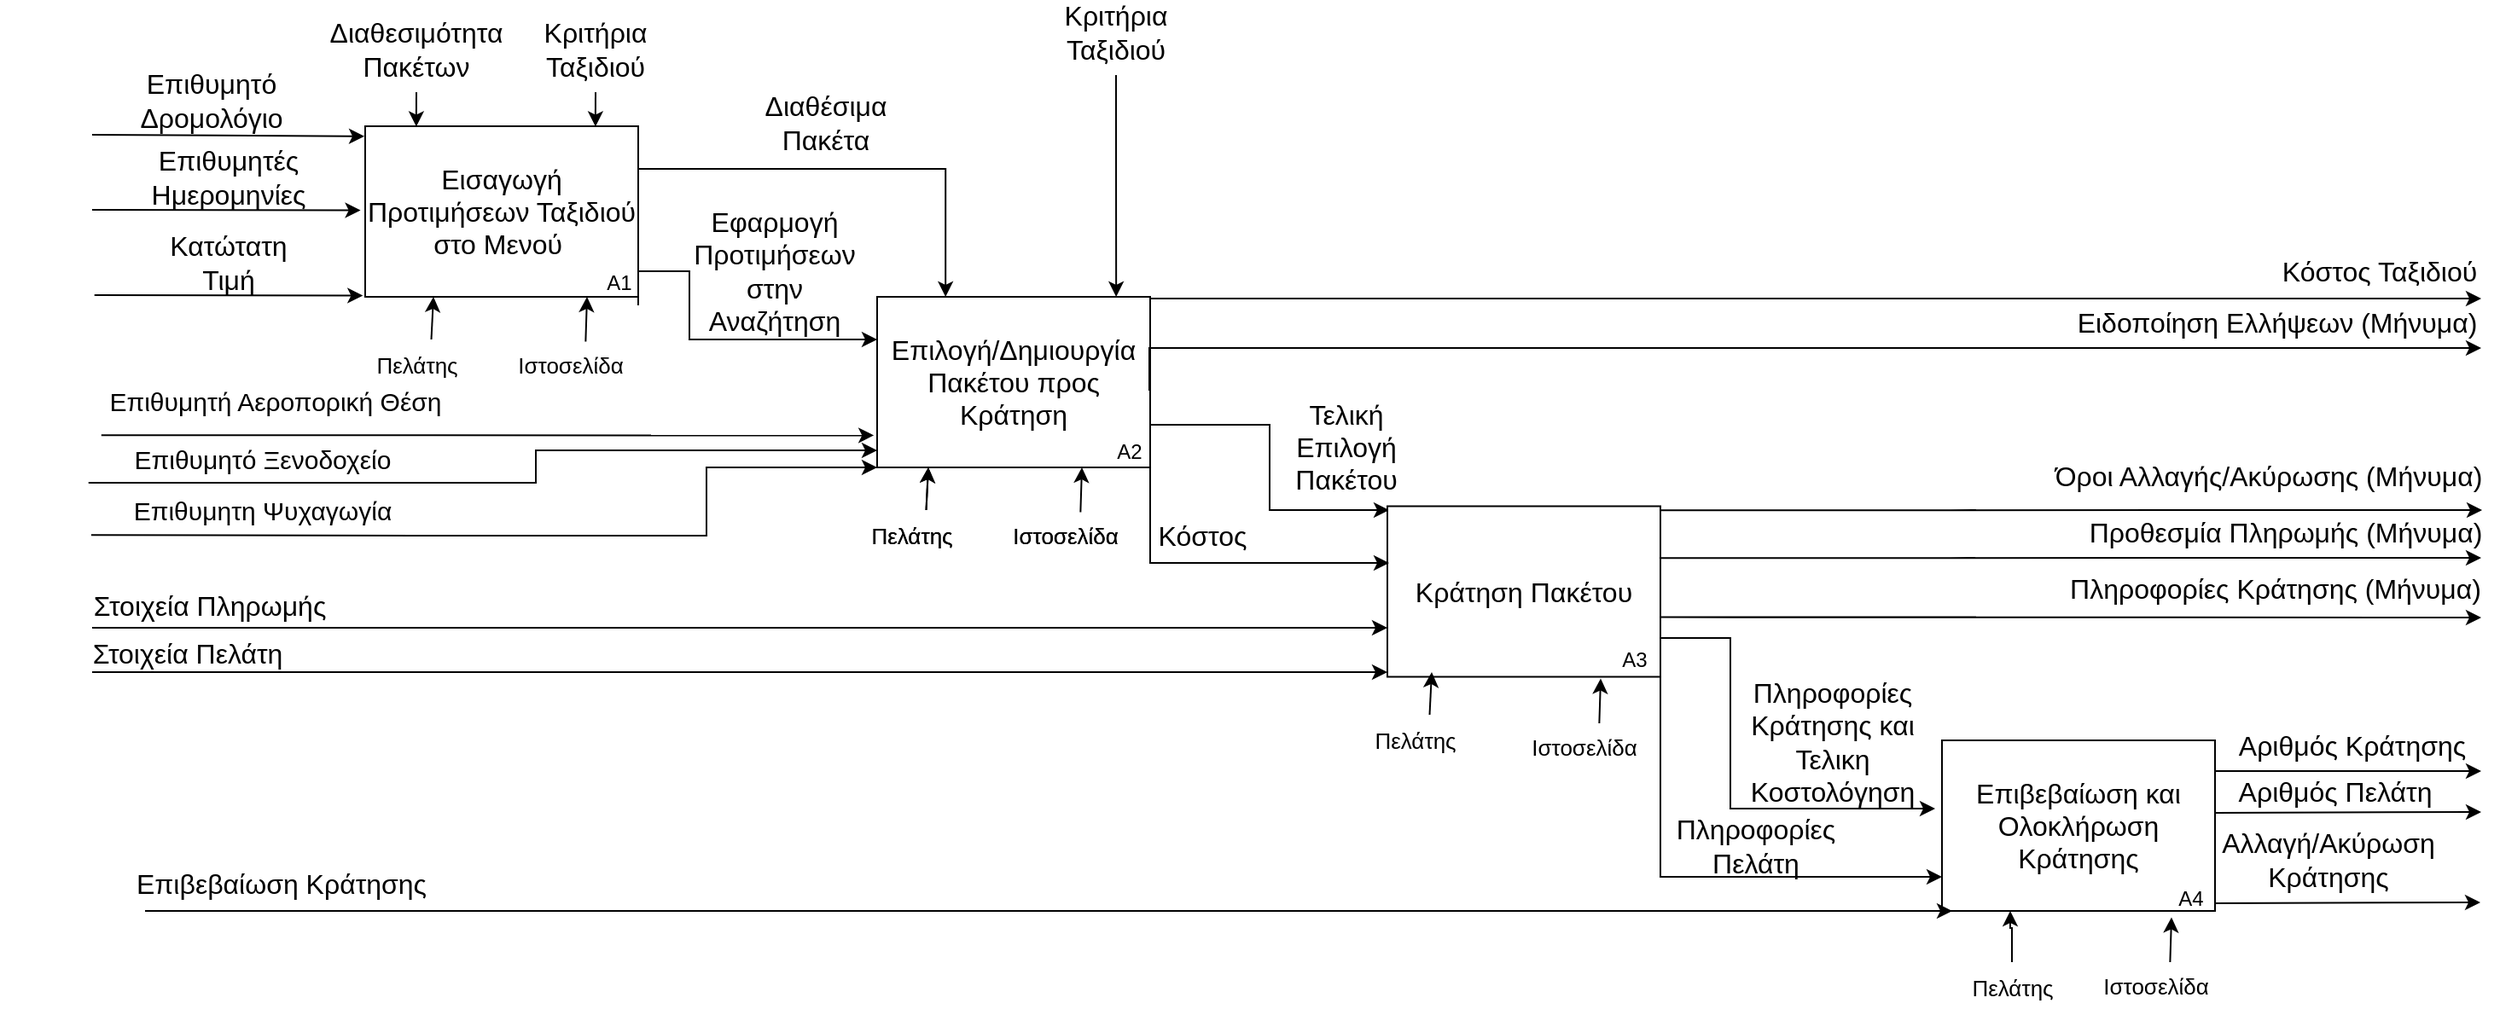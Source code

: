 <mxfile version="20.5.3" type="device"><diagram id="wiHb2MtcOKPLofZTfKe5" name="Page-1"><mxGraphModel dx="3424" dy="1253" grid="1" gridSize="10" guides="1" tooltips="1" connect="1" arrows="1" fold="1" page="1" pageScale="1" pageWidth="850" pageHeight="1100" math="0" shadow="0"><root><mxCell id="0"/><mxCell id="1" parent="0"/><mxCell id="A7c9KtGP899694b87B4e-1" value="Εισαγωγή Προτιμήσεων Ταξιδιού στο Μενού&amp;nbsp;" style="rounded=0;whiteSpace=wrap;html=1;fontSize=16;" parent="1" vertex="1"><mxGeometry x="200" y="190" width="160" height="100" as="geometry"/></mxCell><mxCell id="A7c9KtGP899694b87B4e-32" style="edgeStyle=orthogonalEdgeStyle;rounded=0;orthogonalLoop=1;jettySize=auto;html=1;fontSize=16;" parent="1" edge="1"><mxGeometry relative="1" as="geometry"><mxPoint x="799" y="484" as="targetPoint"/><Array as="points"><mxPoint x="249" y="484"/><mxPoint x="569" y="484"/></Array><mxPoint x="40" y="484" as="sourcePoint"/></mxGeometry></mxCell><mxCell id="A7c9KtGP899694b87B4e-3" value="Επιβεβαίωση και Ολοκλήρωση Κράτησης" style="rounded=0;whiteSpace=wrap;html=1;fontSize=16;" parent="1" vertex="1"><mxGeometry x="1124" y="550" width="160" height="100" as="geometry"/></mxCell><mxCell id="A7c9KtGP899694b87B4e-4" value="Επιθυμητό Δρομολόγιο&lt;br&gt;" style="text;html=1;strokeColor=none;fillColor=none;align=center;verticalAlign=middle;whiteSpace=wrap;rounded=0;fontSize=16;" parent="1" vertex="1"><mxGeometry x="80" y="160" width="60" height="30" as="geometry"/></mxCell><mxCell id="A7c9KtGP899694b87B4e-6" value="" style="endArrow=classic;html=1;rounded=0;fontSize=16;entryX=-0.003;entryY=0.059;entryDx=0;entryDy=0;entryPerimeter=0;" parent="1" target="A7c9KtGP899694b87B4e-1" edge="1"><mxGeometry width="50" height="50" relative="1" as="geometry"><mxPoint x="40" y="195" as="sourcePoint"/><mxPoint x="570" y="460" as="targetPoint"/></mxGeometry></mxCell><mxCell id="A7c9KtGP899694b87B4e-8" value="" style="endArrow=classic;html=1;rounded=0;fontSize=16;entryX=-0.017;entryY=0.493;entryDx=0;entryDy=0;entryPerimeter=0;" parent="1" target="A7c9KtGP899694b87B4e-1" edge="1"><mxGeometry width="50" height="50" relative="1" as="geometry"><mxPoint x="40" y="239" as="sourcePoint"/><mxPoint x="200" y="280" as="targetPoint"/></mxGeometry></mxCell><mxCell id="A7c9KtGP899694b87B4e-11" style="edgeStyle=orthogonalEdgeStyle;rounded=0;orthogonalLoop=1;jettySize=auto;html=1;entryX=0.187;entryY=0.002;entryDx=0;entryDy=0;fontSize=16;entryPerimeter=0;" parent="1" target="A7c9KtGP899694b87B4e-1" edge="1"><mxGeometry relative="1" as="geometry"><mxPoint x="230" y="170" as="sourcePoint"/><Array as="points"/></mxGeometry></mxCell><mxCell id="A7c9KtGP899694b87B4e-10" value="Διαθεσιμότητα&lt;br style=&quot;font-size: 16px;&quot;&gt;Πακέτων" style="text;html=1;strokeColor=none;fillColor=none;align=center;verticalAlign=middle;whiteSpace=wrap;rounded=0;fontSize=16;" parent="1" vertex="1"><mxGeometry x="200" y="130" width="60" height="30" as="geometry"/></mxCell><mxCell id="A7c9KtGP899694b87B4e-12" value="Πελάτης" style="text;html=1;align=center;verticalAlign=middle;resizable=0;points=[];autosize=1;strokeColor=none;fillColor=none;fontSize=13;" parent="1" vertex="1"><mxGeometry x="195" y="315" width="70" height="30" as="geometry"/></mxCell><mxCell id="A7c9KtGP899694b87B4e-13" value="" style="endArrow=classic;html=1;rounded=0;fontSize=16;exitX=0.625;exitY=0;exitDx=0;exitDy=0;exitPerimeter=0;entryX=0.25;entryY=1;entryDx=0;entryDy=0;" parent="1" source="A7c9KtGP899694b87B4e-12" target="A7c9KtGP899694b87B4e-1" edge="1"><mxGeometry width="50" height="50" relative="1" as="geometry"><mxPoint x="290" y="420" as="sourcePoint"/><mxPoint x="340" y="370" as="targetPoint"/></mxGeometry></mxCell><mxCell id="A7c9KtGP899694b87B4e-43" value="Ειδοποίηση Ελλήψεων (Μήνυμα)" style="text;html=1;align=center;verticalAlign=middle;resizable=0;points=[];autosize=1;strokeColor=none;fillColor=none;fontSize=16;" parent="1" vertex="1"><mxGeometry x="1190" y="290" width="260" height="30" as="geometry"/></mxCell><mxCell id="A7c9KtGP899694b87B4e-55" value="Α2" style="text;html=1;strokeColor=none;fillColor=none;align=center;verticalAlign=middle;whiteSpace=wrap;rounded=0;fontSize=12;" parent="1" vertex="1"><mxGeometry x="919" y="447.75" width="60" height="30" as="geometry"/></mxCell><mxCell id="A7c9KtGP899694b87B4e-56" value="Α1" style="text;html=1;strokeColor=none;fillColor=none;align=center;verticalAlign=middle;whiteSpace=wrap;rounded=0;fontSize=12;" parent="1" vertex="1"><mxGeometry x="319" y="267" width="60" height="30" as="geometry"/></mxCell><mxCell id="A7c9KtGP899694b87B4e-57" value="Α4" style="text;html=1;strokeColor=none;fillColor=none;align=center;verticalAlign=middle;whiteSpace=wrap;rounded=0;fontSize=12;" parent="1" vertex="1"><mxGeometry x="1240" y="628" width="60" height="30" as="geometry"/></mxCell><mxCell id="cTDa2BKCB9mY562o0Tvu-1" value="Επιθυμητές Ημερομηνίες" style="text;html=1;strokeColor=none;fillColor=none;align=center;verticalAlign=middle;whiteSpace=wrap;rounded=0;fontSize=16;" parent="1" vertex="1"><mxGeometry x="90" y="205" width="60" height="30" as="geometry"/></mxCell><mxCell id="cTDa2BKCB9mY562o0Tvu-2" value="" style="endArrow=classic;html=1;rounded=0;fontSize=16;entryX=-0.017;entryY=0.493;entryDx=0;entryDy=0;entryPerimeter=0;" parent="1" edge="1"><mxGeometry width="50" height="50" relative="1" as="geometry"><mxPoint x="41.36" y="289" as="sourcePoint"/><mxPoint x="198.64" y="289.3" as="targetPoint"/></mxGeometry></mxCell><mxCell id="cTDa2BKCB9mY562o0Tvu-3" value="Κατώτατη Τιμή" style="text;html=1;strokeColor=none;fillColor=none;align=center;verticalAlign=middle;whiteSpace=wrap;rounded=0;fontSize=16;" parent="1" vertex="1"><mxGeometry x="90" y="255" width="60" height="30" as="geometry"/></mxCell><mxCell id="cTDa2BKCB9mY562o0Tvu-4" style="edgeStyle=orthogonalEdgeStyle;rounded=0;orthogonalLoop=1;jettySize=auto;html=1;entryX=0.187;entryY=0.002;entryDx=0;entryDy=0;fontSize=16;entryPerimeter=0;" parent="1" edge="1"><mxGeometry relative="1" as="geometry"><mxPoint x="335" y="170" as="sourcePoint"/><mxPoint x="334.92" y="190.2" as="targetPoint"/><Array as="points"/></mxGeometry></mxCell><mxCell id="cTDa2BKCB9mY562o0Tvu-5" value="Κριτήρια&lt;br&gt;Ταξιδιού" style="text;html=1;strokeColor=none;fillColor=none;align=center;verticalAlign=middle;whiteSpace=wrap;rounded=0;fontSize=16;" parent="1" vertex="1"><mxGeometry x="305" y="130" width="60" height="30" as="geometry"/></mxCell><mxCell id="cTDa2BKCB9mY562o0Tvu-6" value="Ιστοσελίδα" style="text;html=1;align=center;verticalAlign=middle;resizable=0;points=[];autosize=1;strokeColor=none;fillColor=none;fontSize=13;" parent="1" vertex="1"><mxGeometry x="275" y="315" width="90" height="30" as="geometry"/></mxCell><mxCell id="cTDa2BKCB9mY562o0Tvu-7" value="" style="endArrow=classic;html=1;rounded=0;fontSize=16;exitX=0.602;exitY=0.043;exitDx=0;exitDy=0;exitPerimeter=0;entryX=0.25;entryY=1;entryDx=0;entryDy=0;" parent="1" source="cTDa2BKCB9mY562o0Tvu-6" edge="1"><mxGeometry width="50" height="50" relative="1" as="geometry"><mxPoint x="380" y="420" as="sourcePoint"/><mxPoint x="330" y="290" as="targetPoint"/></mxGeometry></mxCell><mxCell id="cTDa2BKCB9mY562o0Tvu-8" value="Επιλογή/Δημιουργία Πακέτου προς Κράτηση" style="rounded=0;whiteSpace=wrap;html=1;fontSize=16;" parent="1" vertex="1"><mxGeometry x="500" y="290" width="160" height="100" as="geometry"/></mxCell><mxCell id="cTDa2BKCB9mY562o0Tvu-9" style="edgeStyle=orthogonalEdgeStyle;rounded=0;orthogonalLoop=1;jettySize=auto;html=1;fontSize=16;" parent="1" edge="1"><mxGeometry relative="1" as="geometry"><mxPoint x="500" y="315" as="targetPoint"/><Array as="points"><mxPoint x="360" y="275"/><mxPoint x="390" y="275"/><mxPoint x="390" y="315"/></Array><mxPoint x="360" y="295" as="sourcePoint"/></mxGeometry></mxCell><mxCell id="cTDa2BKCB9mY562o0Tvu-20" value="Πελάτης" style="text;html=1;align=center;verticalAlign=middle;resizable=0;points=[];autosize=1;strokeColor=none;fillColor=none;fontSize=13;" parent="1" vertex="1"><mxGeometry x="485" y="415" width="70" height="30" as="geometry"/></mxCell><mxCell id="cTDa2BKCB9mY562o0Tvu-21" value="" style="endArrow=classic;html=1;rounded=0;fontSize=16;exitX=0.625;exitY=0;exitDx=0;exitDy=0;exitPerimeter=0;entryX=0.25;entryY=1;entryDx=0;entryDy=0;" parent="1" source="cTDa2BKCB9mY562o0Tvu-20" edge="1"><mxGeometry width="50" height="50" relative="1" as="geometry"><mxPoint x="580" y="520" as="sourcePoint"/><mxPoint x="530" y="390" as="targetPoint"/></mxGeometry></mxCell><mxCell id="cTDa2BKCB9mY562o0Tvu-22" value="Ιστοσελίδα" style="text;html=1;align=center;verticalAlign=middle;resizable=0;points=[];autosize=1;strokeColor=none;fillColor=none;fontSize=13;" parent="1" vertex="1"><mxGeometry x="565" y="415" width="90" height="30" as="geometry"/></mxCell><mxCell id="cTDa2BKCB9mY562o0Tvu-23" value="" style="endArrow=classic;html=1;rounded=0;fontSize=16;exitX=0.602;exitY=0.043;exitDx=0;exitDy=0;exitPerimeter=0;entryX=0.25;entryY=1;entryDx=0;entryDy=0;" parent="1" source="cTDa2BKCB9mY562o0Tvu-22" edge="1"><mxGeometry width="50" height="50" relative="1" as="geometry"><mxPoint x="670" y="520" as="sourcePoint"/><mxPoint x="620" y="390" as="targetPoint"/></mxGeometry></mxCell><mxCell id="cTDa2BKCB9mY562o0Tvu-24" value="Α2" style="text;html=1;strokeColor=none;fillColor=none;align=center;verticalAlign=middle;whiteSpace=wrap;rounded=0;fontSize=12;" parent="1" vertex="1"><mxGeometry x="618" y="366" width="60" height="30" as="geometry"/></mxCell><mxCell id="cTDa2BKCB9mY562o0Tvu-25" style="edgeStyle=orthogonalEdgeStyle;rounded=0;orthogonalLoop=1;jettySize=auto;html=1;fontSize=16;entryX=0;entryY=0.3;entryDx=0;entryDy=0;entryPerimeter=0;" parent="1" edge="1"><mxGeometry relative="1" as="geometry"><mxPoint x="800.0" y="415" as="targetPoint"/><Array as="points"><mxPoint x="660" y="365"/><mxPoint x="730" y="365"/><mxPoint x="730" y="415"/></Array><mxPoint x="660" y="375" as="sourcePoint"/></mxGeometry></mxCell><mxCell id="cTDa2BKCB9mY562o0Tvu-27" value="Διαθέσιμα Πακέτα" style="text;html=1;strokeColor=none;fillColor=none;align=center;verticalAlign=middle;whiteSpace=wrap;rounded=0;fontSize=16;" parent="1" vertex="1"><mxGeometry x="455" y="180" width="30" height="15" as="geometry"/></mxCell><mxCell id="cTDa2BKCB9mY562o0Tvu-29" value="" style="endArrow=classic;html=1;rounded=0;fontSize=16;" parent="1" edge="1"><mxGeometry width="50" height="50" relative="1" as="geometry"><mxPoint x="71" y="650" as="sourcePoint"/><mxPoint x="1130" y="650" as="targetPoint"/></mxGeometry></mxCell><mxCell id="cTDa2BKCB9mY562o0Tvu-30" value="Στοιχεία Πελάτη&lt;br&gt;" style="text;html=1;strokeColor=none;fillColor=none;align=center;verticalAlign=middle;whiteSpace=wrap;rounded=0;fontSize=16;" parent="1" vertex="1"><mxGeometry x="-14" y="483.75" width="220" height="30" as="geometry"/></mxCell><mxCell id="cTDa2BKCB9mY562o0Tvu-32" value="Στοιχεία Πληρωμής&lt;br&gt;" style="text;html=1;strokeColor=none;fillColor=none;align=center;verticalAlign=middle;whiteSpace=wrap;rounded=0;fontSize=16;" parent="1" vertex="1"><mxGeometry x="33.88" y="456" width="150" height="30" as="geometry"/></mxCell><mxCell id="cTDa2BKCB9mY562o0Tvu-34" value="Κόστος Ταξιδιού" style="text;html=1;align=center;verticalAlign=middle;resizable=0;points=[];autosize=1;strokeColor=none;fillColor=none;fontSize=16;" parent="1" vertex="1"><mxGeometry x="1310" y="260" width="140" height="30" as="geometry"/></mxCell><mxCell id="cTDa2BKCB9mY562o0Tvu-35" style="edgeStyle=orthogonalEdgeStyle;rounded=0;orthogonalLoop=1;jettySize=auto;html=1;fontSize=16;" parent="1" edge="1"><mxGeometry relative="1" as="geometry"><mxPoint x="1440" y="291" as="targetPoint"/><Array as="points"><mxPoint x="1100" y="291"/><mxPoint x="1100" y="291"/></Array><mxPoint x="660" y="291" as="sourcePoint"/></mxGeometry></mxCell><mxCell id="cTDa2BKCB9mY562o0Tvu-39" style="edgeStyle=orthogonalEdgeStyle;rounded=0;orthogonalLoop=1;jettySize=auto;html=1;exitX=1;exitY=0.25;exitDx=0;exitDy=0;fontSize=16;" parent="1" edge="1"><mxGeometry relative="1" as="geometry"><mxPoint x="1440" y="320" as="targetPoint"/><Array as="points"><mxPoint x="659.5" y="320"/><mxPoint x="979.5" y="320"/></Array><mxPoint x="659.5" y="345" as="sourcePoint"/></mxGeometry></mxCell><mxCell id="cTDa2BKCB9mY562o0Tvu-42" style="edgeStyle=orthogonalEdgeStyle;rounded=0;orthogonalLoop=1;jettySize=auto;html=1;fontSize=16;entryX=0.438;entryY=0;entryDx=0;entryDy=0;entryPerimeter=0;exitX=0.423;exitY=1;exitDx=0;exitDy=0;exitPerimeter=0;" parent="1" edge="1"><mxGeometry relative="1" as="geometry"><mxPoint x="639.99" y="160" as="sourcePoint"/><mxPoint x="640.08" y="290" as="targetPoint"/><Array as="points"><mxPoint x="640" y="190"/><mxPoint x="640" y="190"/></Array></mxGeometry></mxCell><mxCell id="cTDa2BKCB9mY562o0Tvu-46" value="Προθεσμία Πληρωμής (Μήνυμα)" style="text;html=1;align=center;verticalAlign=middle;resizable=0;points=[];autosize=1;strokeColor=none;fillColor=none;fontSize=16;" parent="1" vertex="1"><mxGeometry x="1200" y="412.75" width="250" height="30" as="geometry"/></mxCell><mxCell id="cTDa2BKCB9mY562o0Tvu-52" value="Κριτήρια&lt;br&gt;Ταξιδιού" style="text;html=1;strokeColor=none;fillColor=none;align=center;verticalAlign=middle;whiteSpace=wrap;rounded=0;fontSize=16;" parent="1" vertex="1"><mxGeometry x="610" y="120" width="60" height="30" as="geometry"/></mxCell><mxCell id="cTDa2BKCB9mY562o0Tvu-79" value="&lt;span style=&quot;font-size: 15px;&quot;&gt;Επιθυμητή Αεροπορική Θέση&lt;/span&gt;" style="text;html=1;strokeColor=none;fillColor=none;align=center;verticalAlign=middle;whiteSpace=wrap;rounded=0;fontSize=15;" parent="1" vertex="1"><mxGeometry x="10.0" y="336" width="274.88" height="30" as="geometry"/></mxCell><mxCell id="cTDa2BKCB9mY562o0Tvu-80" value="" style="endArrow=classic;html=1;rounded=0;fontSize=16;entryX=-0.012;entryY=0.812;entryDx=0;entryDy=0;exitX=0.07;exitY=0.039;exitDx=0;exitDy=0;exitPerimeter=0;entryPerimeter=0;" parent="1" source="cTDa2BKCB9mY562o0Tvu-82" target="cTDa2BKCB9mY562o0Tvu-8" edge="1"><mxGeometry width="50" height="50" relative="1" as="geometry"><mxPoint x="30.24" y="365" as="sourcePoint"/><mxPoint x="400" y="365" as="targetPoint"/></mxGeometry></mxCell><mxCell id="cTDa2BKCB9mY562o0Tvu-81" value="" style="endArrow=classic;html=1;rounded=0;fontSize=16;" parent="1" edge="1"><mxGeometry width="50" height="50" relative="1" as="geometry"><mxPoint x="37.88" y="399" as="sourcePoint"/><mxPoint x="500" y="380" as="targetPoint"/><Array as="points"><mxPoint x="300" y="399"/><mxPoint x="300" y="380"/><mxPoint x="400" y="380"/></Array></mxGeometry></mxCell><mxCell id="cTDa2BKCB9mY562o0Tvu-82" value="&lt;span style=&quot;font-size: 15px;&quot;&gt;Επιθυμητό Ξενοδοχείο&lt;/span&gt;" style="text;html=1;strokeColor=none;fillColor=none;align=center;verticalAlign=middle;whiteSpace=wrap;rounded=0;fontSize=15;" parent="1" vertex="1"><mxGeometry x="30.0" y="370" width="219.76" height="30" as="geometry"/></mxCell><mxCell id="cTDa2BKCB9mY562o0Tvu-83" value="" style="endArrow=classic;html=1;rounded=0;fontSize=16;entryX=0;entryY=1;entryDx=0;entryDy=0;exitX=0.043;exitY=0.987;exitDx=0;exitDy=0;exitPerimeter=0;" parent="1" source="cTDa2BKCB9mY562o0Tvu-84" target="cTDa2BKCB9mY562o0Tvu-8" edge="1"><mxGeometry width="50" height="50" relative="1" as="geometry"><mxPoint x="40" y="459" as="sourcePoint"/><mxPoint x="300" y="459" as="targetPoint"/><Array as="points"><mxPoint x="230" y="430"/><mxPoint x="300" y="430"/><mxPoint x="340" y="430"/><mxPoint x="400" y="430"/><mxPoint x="400" y="390"/></Array></mxGeometry></mxCell><mxCell id="cTDa2BKCB9mY562o0Tvu-84" value="Επιθυμητη Ψυχαγωγία" style="text;html=1;strokeColor=none;fillColor=none;align=center;verticalAlign=middle;whiteSpace=wrap;rounded=0;fontSize=15;" parent="1" vertex="1"><mxGeometry x="30.0" y="400" width="219.76" height="30" as="geometry"/></mxCell><mxCell id="cTDa2BKCB9mY562o0Tvu-88" value="" style="endArrow=classic;html=1;rounded=0;fontSize=16;exitX=0.625;exitY=0;exitDx=0;exitDy=0;exitPerimeter=0;entryX=0.25;entryY=1;entryDx=0;entryDy=0;" parent="1" source="cTDa2BKCB9mY562o0Tvu-89" edge="1"><mxGeometry width="50" height="50" relative="1" as="geometry"><mxPoint x="580" y="520" as="sourcePoint"/><mxPoint x="530.0" y="390" as="targetPoint"/></mxGeometry></mxCell><mxCell id="cTDa2BKCB9mY562o0Tvu-89" value="Πελάτης" style="text;html=1;align=center;verticalAlign=middle;resizable=0;points=[];autosize=1;strokeColor=none;fillColor=none;fontSize=13;" parent="1" vertex="1"><mxGeometry x="485" y="415" width="70" height="30" as="geometry"/></mxCell><mxCell id="cTDa2BKCB9mY562o0Tvu-90" value="Ιστοσελίδα" style="text;html=1;align=center;verticalAlign=middle;resizable=0;points=[];autosize=1;strokeColor=none;fillColor=none;fontSize=13;" parent="1" vertex="1"><mxGeometry x="565" y="415" width="90" height="30" as="geometry"/></mxCell><mxCell id="cTDa2BKCB9mY562o0Tvu-93" value="Κράτηση Πακέτου" style="rounded=0;whiteSpace=wrap;html=1;fontSize=16;" parent="1" vertex="1"><mxGeometry x="799" y="412.75" width="160" height="100" as="geometry"/></mxCell><mxCell id="cTDa2BKCB9mY562o0Tvu-94" style="edgeStyle=orthogonalEdgeStyle;rounded=0;orthogonalLoop=1;jettySize=auto;html=1;fontSize=16;" parent="1" edge="1"><mxGeometry relative="1" as="geometry"><mxPoint x="799" y="510" as="targetPoint"/><Array as="points"><mxPoint x="249" y="510"/><mxPoint x="569" y="510"/></Array><mxPoint x="40" y="510" as="sourcePoint"/></mxGeometry></mxCell><mxCell id="cTDa2BKCB9mY562o0Tvu-99" value="Τελική Επιλογή Πακέτου" style="text;html=1;strokeColor=none;fillColor=none;align=center;verticalAlign=middle;whiteSpace=wrap;rounded=0;fontSize=16;" parent="1" vertex="1"><mxGeometry x="760" y="370" width="30" height="15" as="geometry"/></mxCell><mxCell id="cTDa2BKCB9mY562o0Tvu-101" style="edgeStyle=orthogonalEdgeStyle;rounded=0;orthogonalLoop=1;jettySize=auto;html=1;fontSize=16;entryX=0.438;entryY=0;entryDx=0;entryDy=0;entryPerimeter=0;exitX=1;exitY=0.25;exitDx=0;exitDy=0;" parent="1" source="A7c9KtGP899694b87B4e-1" edge="1"><mxGeometry relative="1" as="geometry"><mxPoint x="540.0" y="160" as="sourcePoint"/><mxPoint x="540.09" y="290" as="targetPoint"/><Array as="points"><mxPoint x="540" y="215"/></Array></mxGeometry></mxCell><mxCell id="cTDa2BKCB9mY562o0Tvu-102" style="edgeStyle=orthogonalEdgeStyle;rounded=0;orthogonalLoop=1;jettySize=auto;html=1;fontSize=16;entryX=0;entryY=0.3;entryDx=0;entryDy=0;entryPerimeter=0;" parent="1" edge="1"><mxGeometry relative="1" as="geometry"><mxPoint x="800" y="446" as="targetPoint"/><Array as="points"><mxPoint x="660" y="446"/></Array><mxPoint x="660" y="370" as="sourcePoint"/></mxGeometry></mxCell><mxCell id="cTDa2BKCB9mY562o0Tvu-103" value="Κόστος&amp;nbsp;" style="text;html=1;strokeColor=none;fillColor=none;align=center;verticalAlign=middle;whiteSpace=wrap;rounded=0;fontSize=16;" parent="1" vertex="1"><mxGeometry x="678" y="422.5" width="30" height="15" as="geometry"/></mxCell><mxCell id="cTDa2BKCB9mY562o0Tvu-121" style="edgeStyle=orthogonalEdgeStyle;rounded=0;orthogonalLoop=1;jettySize=auto;html=1;exitX=0.75;exitY=0;exitDx=0;exitDy=0;fontSize=15;" parent="1" source="cTDa2BKCB9mY562o0Tvu-105" edge="1"><mxGeometry relative="1" as="geometry"><mxPoint x="1120" y="590" as="targetPoint"/><Array as="points"><mxPoint x="959" y="490"/><mxPoint x="1000" y="490"/><mxPoint x="1000" y="590"/><mxPoint x="1099" y="590"/></Array></mxGeometry></mxCell><mxCell id="cTDa2BKCB9mY562o0Tvu-125" style="edgeStyle=orthogonalEdgeStyle;rounded=0;orthogonalLoop=1;jettySize=auto;html=1;fontSize=15;exitX=1;exitY=0.75;exitDx=0;exitDy=0;" parent="1" source="cTDa2BKCB9mY562o0Tvu-93" edge="1"><mxGeometry relative="1" as="geometry"><Array as="points"><mxPoint x="959" y="630"/><mxPoint x="1124" y="630"/></Array><mxPoint x="1124" y="630" as="targetPoint"/></mxGeometry></mxCell><mxCell id="cTDa2BKCB9mY562o0Tvu-105" value="Α3&lt;br&gt;" style="text;html=1;strokeColor=none;fillColor=none;align=center;verticalAlign=middle;whiteSpace=wrap;rounded=0;fontSize=12;" parent="1" vertex="1"><mxGeometry x="914" y="488" width="60" height="30" as="geometry"/></mxCell><mxCell id="cTDa2BKCB9mY562o0Tvu-106" value="Πληροφορίες Κράτησης (Μήνυμα)" style="text;html=1;align=center;verticalAlign=middle;resizable=0;points=[];autosize=1;strokeColor=none;fillColor=none;fontSize=16;" parent="1" vertex="1"><mxGeometry x="1189" y="445.75" width="260" height="30" as="geometry"/></mxCell><mxCell id="cTDa2BKCB9mY562o0Tvu-108" value="Όροι Αλλαγής/Ακύρωσης (Μήνυμα)" style="text;html=1;align=center;verticalAlign=middle;resizable=0;points=[];autosize=1;strokeColor=none;fillColor=none;fontSize=16;" parent="1" vertex="1"><mxGeometry x="1180" y="380" width="270" height="30" as="geometry"/></mxCell><mxCell id="cTDa2BKCB9mY562o0Tvu-110" value="Επιβεβαίωση Κράτησης" style="text;html=1;strokeColor=none;fillColor=none;align=center;verticalAlign=middle;whiteSpace=wrap;rounded=0;fontSize=16;" parent="1" vertex="1"><mxGeometry x="40.5" y="619" width="220" height="30" as="geometry"/></mxCell><mxCell id="cTDa2BKCB9mY562o0Tvu-114" style="edgeStyle=orthogonalEdgeStyle;rounded=0;orthogonalLoop=1;jettySize=auto;html=1;fontSize=16;" parent="1" edge="1"><mxGeometry relative="1" as="geometry"><mxPoint x="1440" y="443" as="targetPoint"/><Array as="points"><mxPoint x="958.47" y="443.06"/></Array><mxPoint x="1143.47" y="443.06" as="sourcePoint"/></mxGeometry></mxCell><mxCell id="cTDa2BKCB9mY562o0Tvu-117" style="edgeStyle=orthogonalEdgeStyle;rounded=0;orthogonalLoop=1;jettySize=auto;html=1;fontSize=16;" parent="1" edge="1"><mxGeometry relative="1" as="geometry"><mxPoint x="1440" y="478" as="targetPoint"/><Array as="points"><mxPoint x="958.99" y="477.75"/></Array><mxPoint x="1143.99" y="477.75" as="sourcePoint"/></mxGeometry></mxCell><mxCell id="cTDa2BKCB9mY562o0Tvu-119" style="edgeStyle=orthogonalEdgeStyle;rounded=0;orthogonalLoop=1;jettySize=auto;html=1;fontSize=16;" parent="1" edge="1"><mxGeometry relative="1" as="geometry"><mxPoint x="1440.52" y="415" as="targetPoint"/><Array as="points"><mxPoint x="958.99" y="415.06"/></Array><mxPoint x="1143.99" y="415.06" as="sourcePoint"/></mxGeometry></mxCell><mxCell id="cTDa2BKCB9mY562o0Tvu-122" value="Πληροφορίες Κράτησης και Τελικη Κοστολόγηση" style="text;html=1;strokeColor=none;fillColor=none;align=center;verticalAlign=middle;whiteSpace=wrap;rounded=0;fontSize=16;" parent="1" vertex="1"><mxGeometry x="1000" y="543" width="120" height="15" as="geometry"/></mxCell><mxCell id="cTDa2BKCB9mY562o0Tvu-127" value="Πληροφορίες Πελάτη" style="text;html=1;strokeColor=none;fillColor=none;align=center;verticalAlign=middle;whiteSpace=wrap;rounded=0;fontSize=16;" parent="1" vertex="1"><mxGeometry x="950" y="604" width="130" height="15" as="geometry"/></mxCell><mxCell id="cTDa2BKCB9mY562o0Tvu-130" value="" style="endArrow=classic;html=1;rounded=0;fontSize=16;exitX=0.625;exitY=0;exitDx=0;exitDy=0;exitPerimeter=0;entryX=0.25;entryY=1;entryDx=0;entryDy=0;" parent="1" source="cTDa2BKCB9mY562o0Tvu-131" edge="1"><mxGeometry width="50" height="50" relative="1" as="geometry"><mxPoint x="875" y="640" as="sourcePoint"/><mxPoint x="825" y="510" as="targetPoint"/></mxGeometry></mxCell><mxCell id="cTDa2BKCB9mY562o0Tvu-131" value="Πελάτης" style="text;html=1;align=center;verticalAlign=middle;resizable=0;points=[];autosize=1;strokeColor=none;fillColor=none;fontSize=13;" parent="1" vertex="1"><mxGeometry x="780" y="535" width="70" height="30" as="geometry"/></mxCell><mxCell id="cTDa2BKCB9mY562o0Tvu-132" value="" style="endArrow=classic;html=1;rounded=0;fontSize=16;exitX=0.602;exitY=0.043;exitDx=0;exitDy=0;exitPerimeter=0;entryX=0.25;entryY=1;entryDx=0;entryDy=0;" parent="1" edge="1"><mxGeometry width="50" height="50" relative="1" as="geometry"><mxPoint x="923.18" y="540.04" as="sourcePoint"/><mxPoint x="924" y="513.75" as="targetPoint"/></mxGeometry></mxCell><mxCell id="cTDa2BKCB9mY562o0Tvu-133" value="Ιστοσελίδα" style="text;html=1;align=center;verticalAlign=middle;resizable=0;points=[];autosize=1;strokeColor=none;fillColor=none;fontSize=13;" parent="1" vertex="1"><mxGeometry x="869" y="538.75" width="90" height="30" as="geometry"/></mxCell><mxCell id="cTDa2BKCB9mY562o0Tvu-139" style="edgeStyle=orthogonalEdgeStyle;rounded=0;orthogonalLoop=1;jettySize=auto;html=1;fontSize=16;exitX=0.423;exitY=1;exitDx=0;exitDy=0;exitPerimeter=0;" parent="1" edge="1"><mxGeometry relative="1" as="geometry"><mxPoint x="1284.0" y="568" as="sourcePoint"/><mxPoint x="1440" y="568" as="targetPoint"/><Array as="points"><mxPoint x="1294" y="568"/><mxPoint x="1294" y="568"/></Array></mxGeometry></mxCell><mxCell id="cTDa2BKCB9mY562o0Tvu-140" value="Αριθμός Κράτησης" style="text;html=1;align=center;verticalAlign=middle;resizable=0;points=[];autosize=1;strokeColor=none;fillColor=none;fontSize=16;" parent="1" vertex="1"><mxGeometry x="1284" y="537.75" width="160" height="30" as="geometry"/></mxCell><mxCell id="cTDa2BKCB9mY562o0Tvu-141" style="edgeStyle=orthogonalEdgeStyle;rounded=0;orthogonalLoop=1;jettySize=auto;html=1;fontSize=16;" parent="1" edge="1"><mxGeometry relative="1" as="geometry"><mxPoint x="1305.5" y="592.5" as="sourcePoint"/><mxPoint x="1440" y="592" as="targetPoint"/><Array as="points"><mxPoint x="1284.5" y="592"/><mxPoint x="1284.5" y="592"/></Array></mxGeometry></mxCell><mxCell id="cTDa2BKCB9mY562o0Tvu-142" value="Αριθμός Πελάτη" style="text;html=1;align=center;verticalAlign=middle;resizable=0;points=[];autosize=1;strokeColor=none;fillColor=none;fontSize=16;" parent="1" vertex="1"><mxGeometry x="1284" y="565" width="140" height="30" as="geometry"/></mxCell><mxCell id="6vJd3nPprgiJmBuatwEd-2" value="Εφαρμογή Προτιμήσεων στην Αναζήτηση&lt;br&gt;" style="text;html=1;strokeColor=none;fillColor=none;align=center;verticalAlign=middle;whiteSpace=wrap;rounded=0;fontSize=16;" parent="1" vertex="1"><mxGeometry x="425" y="267.5" width="30" height="15" as="geometry"/></mxCell><mxCell id="6vJd3nPprgiJmBuatwEd-8" value="" style="endArrow=classic;html=1;rounded=0;fontSize=16;exitX=0.602;exitY=0.043;exitDx=0;exitDy=0;exitPerimeter=0;entryX=0.25;entryY=1;entryDx=0;entryDy=0;" parent="1" edge="1"><mxGeometry width="50" height="50" relative="1" as="geometry"><mxPoint x="1257.68" y="680.04" as="sourcePoint"/><mxPoint x="1258.5" y="653.75" as="targetPoint"/></mxGeometry></mxCell><mxCell id="6vJd3nPprgiJmBuatwEd-9" value="Ιστοσελίδα" style="text;html=1;align=center;verticalAlign=middle;resizable=0;points=[];autosize=1;strokeColor=none;fillColor=none;fontSize=13;" parent="1" vertex="1"><mxGeometry x="1203.5" y="678.75" width="90" height="30" as="geometry"/></mxCell><mxCell id="6vJd3nPprgiJmBuatwEd-16" style="edgeStyle=orthogonalEdgeStyle;rounded=0;orthogonalLoop=1;jettySize=auto;html=1;entryX=0.25;entryY=1;entryDx=0;entryDy=0;" parent="1" source="6vJd3nPprgiJmBuatwEd-14" target="A7c9KtGP899694b87B4e-3" edge="1"><mxGeometry relative="1" as="geometry"/></mxCell><mxCell id="6vJd3nPprgiJmBuatwEd-14" value="Πελάτης" style="text;html=1;align=center;verticalAlign=middle;resizable=0;points=[];autosize=1;strokeColor=none;fillColor=none;fontSize=13;" parent="1" vertex="1"><mxGeometry x="1130" y="680" width="70" height="30" as="geometry"/></mxCell><mxCell id="9hIXKwODlJSeaaxfGxSL-1" value="Αλλαγή/Ακύρωση&lt;br&gt;Κράτησης" style="text;html=1;align=center;verticalAlign=middle;resizable=0;points=[];autosize=1;strokeColor=none;fillColor=none;fontSize=16;" vertex="1" parent="1"><mxGeometry x="1275" y="595" width="150" height="50" as="geometry"/></mxCell><mxCell id="9hIXKwODlJSeaaxfGxSL-2" style="edgeStyle=orthogonalEdgeStyle;rounded=0;orthogonalLoop=1;jettySize=auto;html=1;fontSize=16;" edge="1" parent="1"><mxGeometry relative="1" as="geometry"><mxPoint x="1305" y="645.5" as="sourcePoint"/><mxPoint x="1439.5" y="645" as="targetPoint"/><Array as="points"><mxPoint x="1284" y="645"/><mxPoint x="1284" y="645"/></Array></mxGeometry></mxCell></root></mxGraphModel></diagram></mxfile>